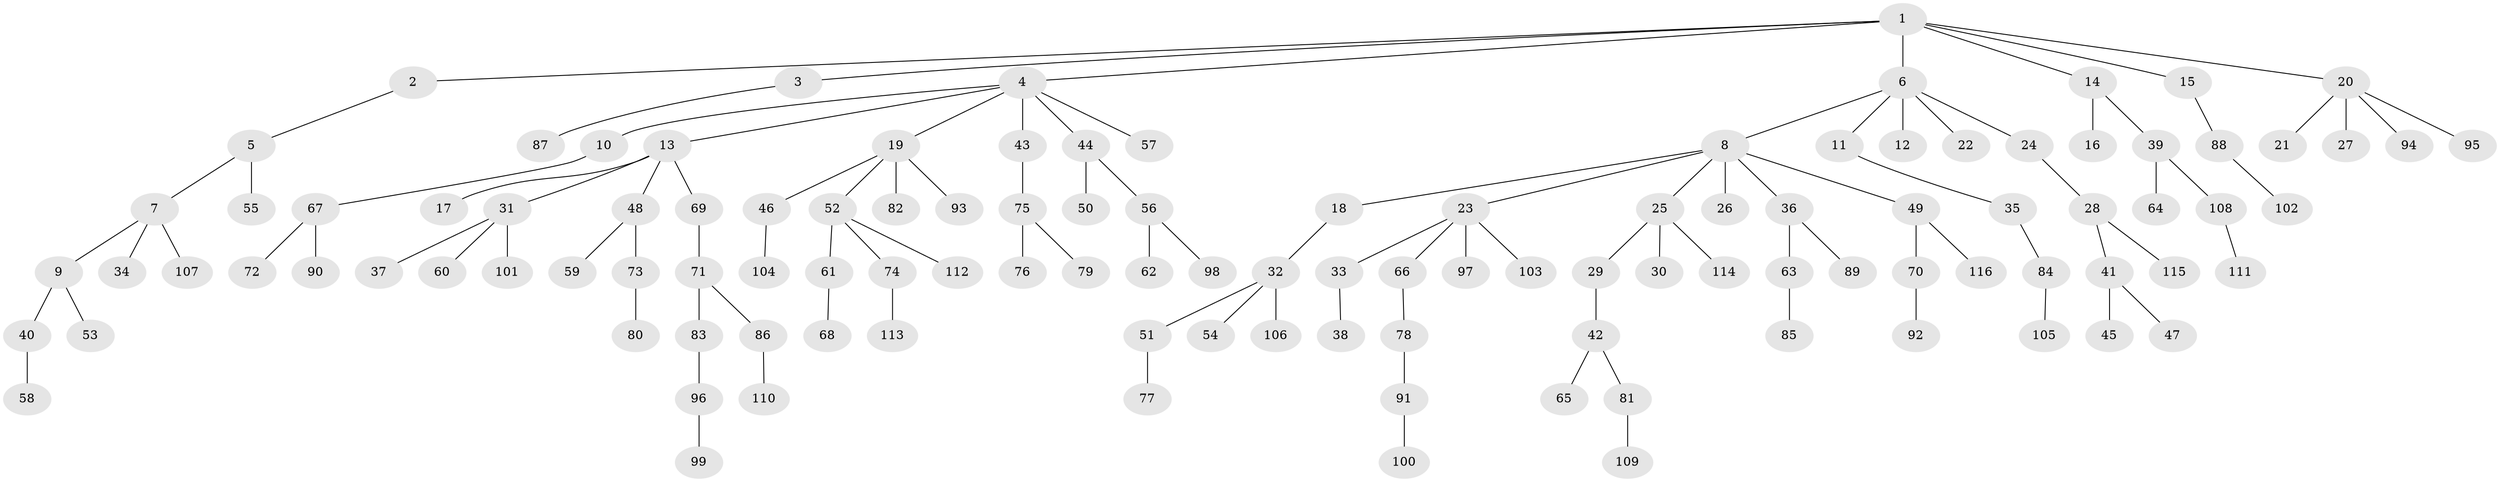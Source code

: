 // coarse degree distribution, {14: 0.022727272727272728, 2: 0.09090909090909091, 13: 0.022727272727272728, 1: 0.7727272727272727, 6: 0.022727272727272728, 5: 0.022727272727272728, 3: 0.045454545454545456}
// Generated by graph-tools (version 1.1) at 2025/19/03/04/25 18:19:20]
// undirected, 116 vertices, 115 edges
graph export_dot {
graph [start="1"]
  node [color=gray90,style=filled];
  1;
  2;
  3;
  4;
  5;
  6;
  7;
  8;
  9;
  10;
  11;
  12;
  13;
  14;
  15;
  16;
  17;
  18;
  19;
  20;
  21;
  22;
  23;
  24;
  25;
  26;
  27;
  28;
  29;
  30;
  31;
  32;
  33;
  34;
  35;
  36;
  37;
  38;
  39;
  40;
  41;
  42;
  43;
  44;
  45;
  46;
  47;
  48;
  49;
  50;
  51;
  52;
  53;
  54;
  55;
  56;
  57;
  58;
  59;
  60;
  61;
  62;
  63;
  64;
  65;
  66;
  67;
  68;
  69;
  70;
  71;
  72;
  73;
  74;
  75;
  76;
  77;
  78;
  79;
  80;
  81;
  82;
  83;
  84;
  85;
  86;
  87;
  88;
  89;
  90;
  91;
  92;
  93;
  94;
  95;
  96;
  97;
  98;
  99;
  100;
  101;
  102;
  103;
  104;
  105;
  106;
  107;
  108;
  109;
  110;
  111;
  112;
  113;
  114;
  115;
  116;
  1 -- 2;
  1 -- 3;
  1 -- 4;
  1 -- 6;
  1 -- 14;
  1 -- 15;
  1 -- 20;
  2 -- 5;
  3 -- 87;
  4 -- 10;
  4 -- 13;
  4 -- 19;
  4 -- 43;
  4 -- 44;
  4 -- 57;
  5 -- 7;
  5 -- 55;
  6 -- 8;
  6 -- 11;
  6 -- 12;
  6 -- 22;
  6 -- 24;
  7 -- 9;
  7 -- 34;
  7 -- 107;
  8 -- 18;
  8 -- 23;
  8 -- 25;
  8 -- 26;
  8 -- 36;
  8 -- 49;
  9 -- 40;
  9 -- 53;
  10 -- 67;
  11 -- 35;
  13 -- 17;
  13 -- 31;
  13 -- 48;
  13 -- 69;
  14 -- 16;
  14 -- 39;
  15 -- 88;
  18 -- 32;
  19 -- 46;
  19 -- 52;
  19 -- 82;
  19 -- 93;
  20 -- 21;
  20 -- 27;
  20 -- 94;
  20 -- 95;
  23 -- 33;
  23 -- 66;
  23 -- 97;
  23 -- 103;
  24 -- 28;
  25 -- 29;
  25 -- 30;
  25 -- 114;
  28 -- 41;
  28 -- 115;
  29 -- 42;
  31 -- 37;
  31 -- 60;
  31 -- 101;
  32 -- 51;
  32 -- 54;
  32 -- 106;
  33 -- 38;
  35 -- 84;
  36 -- 63;
  36 -- 89;
  39 -- 64;
  39 -- 108;
  40 -- 58;
  41 -- 45;
  41 -- 47;
  42 -- 65;
  42 -- 81;
  43 -- 75;
  44 -- 50;
  44 -- 56;
  46 -- 104;
  48 -- 59;
  48 -- 73;
  49 -- 70;
  49 -- 116;
  51 -- 77;
  52 -- 61;
  52 -- 74;
  52 -- 112;
  56 -- 62;
  56 -- 98;
  61 -- 68;
  63 -- 85;
  66 -- 78;
  67 -- 72;
  67 -- 90;
  69 -- 71;
  70 -- 92;
  71 -- 83;
  71 -- 86;
  73 -- 80;
  74 -- 113;
  75 -- 76;
  75 -- 79;
  78 -- 91;
  81 -- 109;
  83 -- 96;
  84 -- 105;
  86 -- 110;
  88 -- 102;
  91 -- 100;
  96 -- 99;
  108 -- 111;
}

